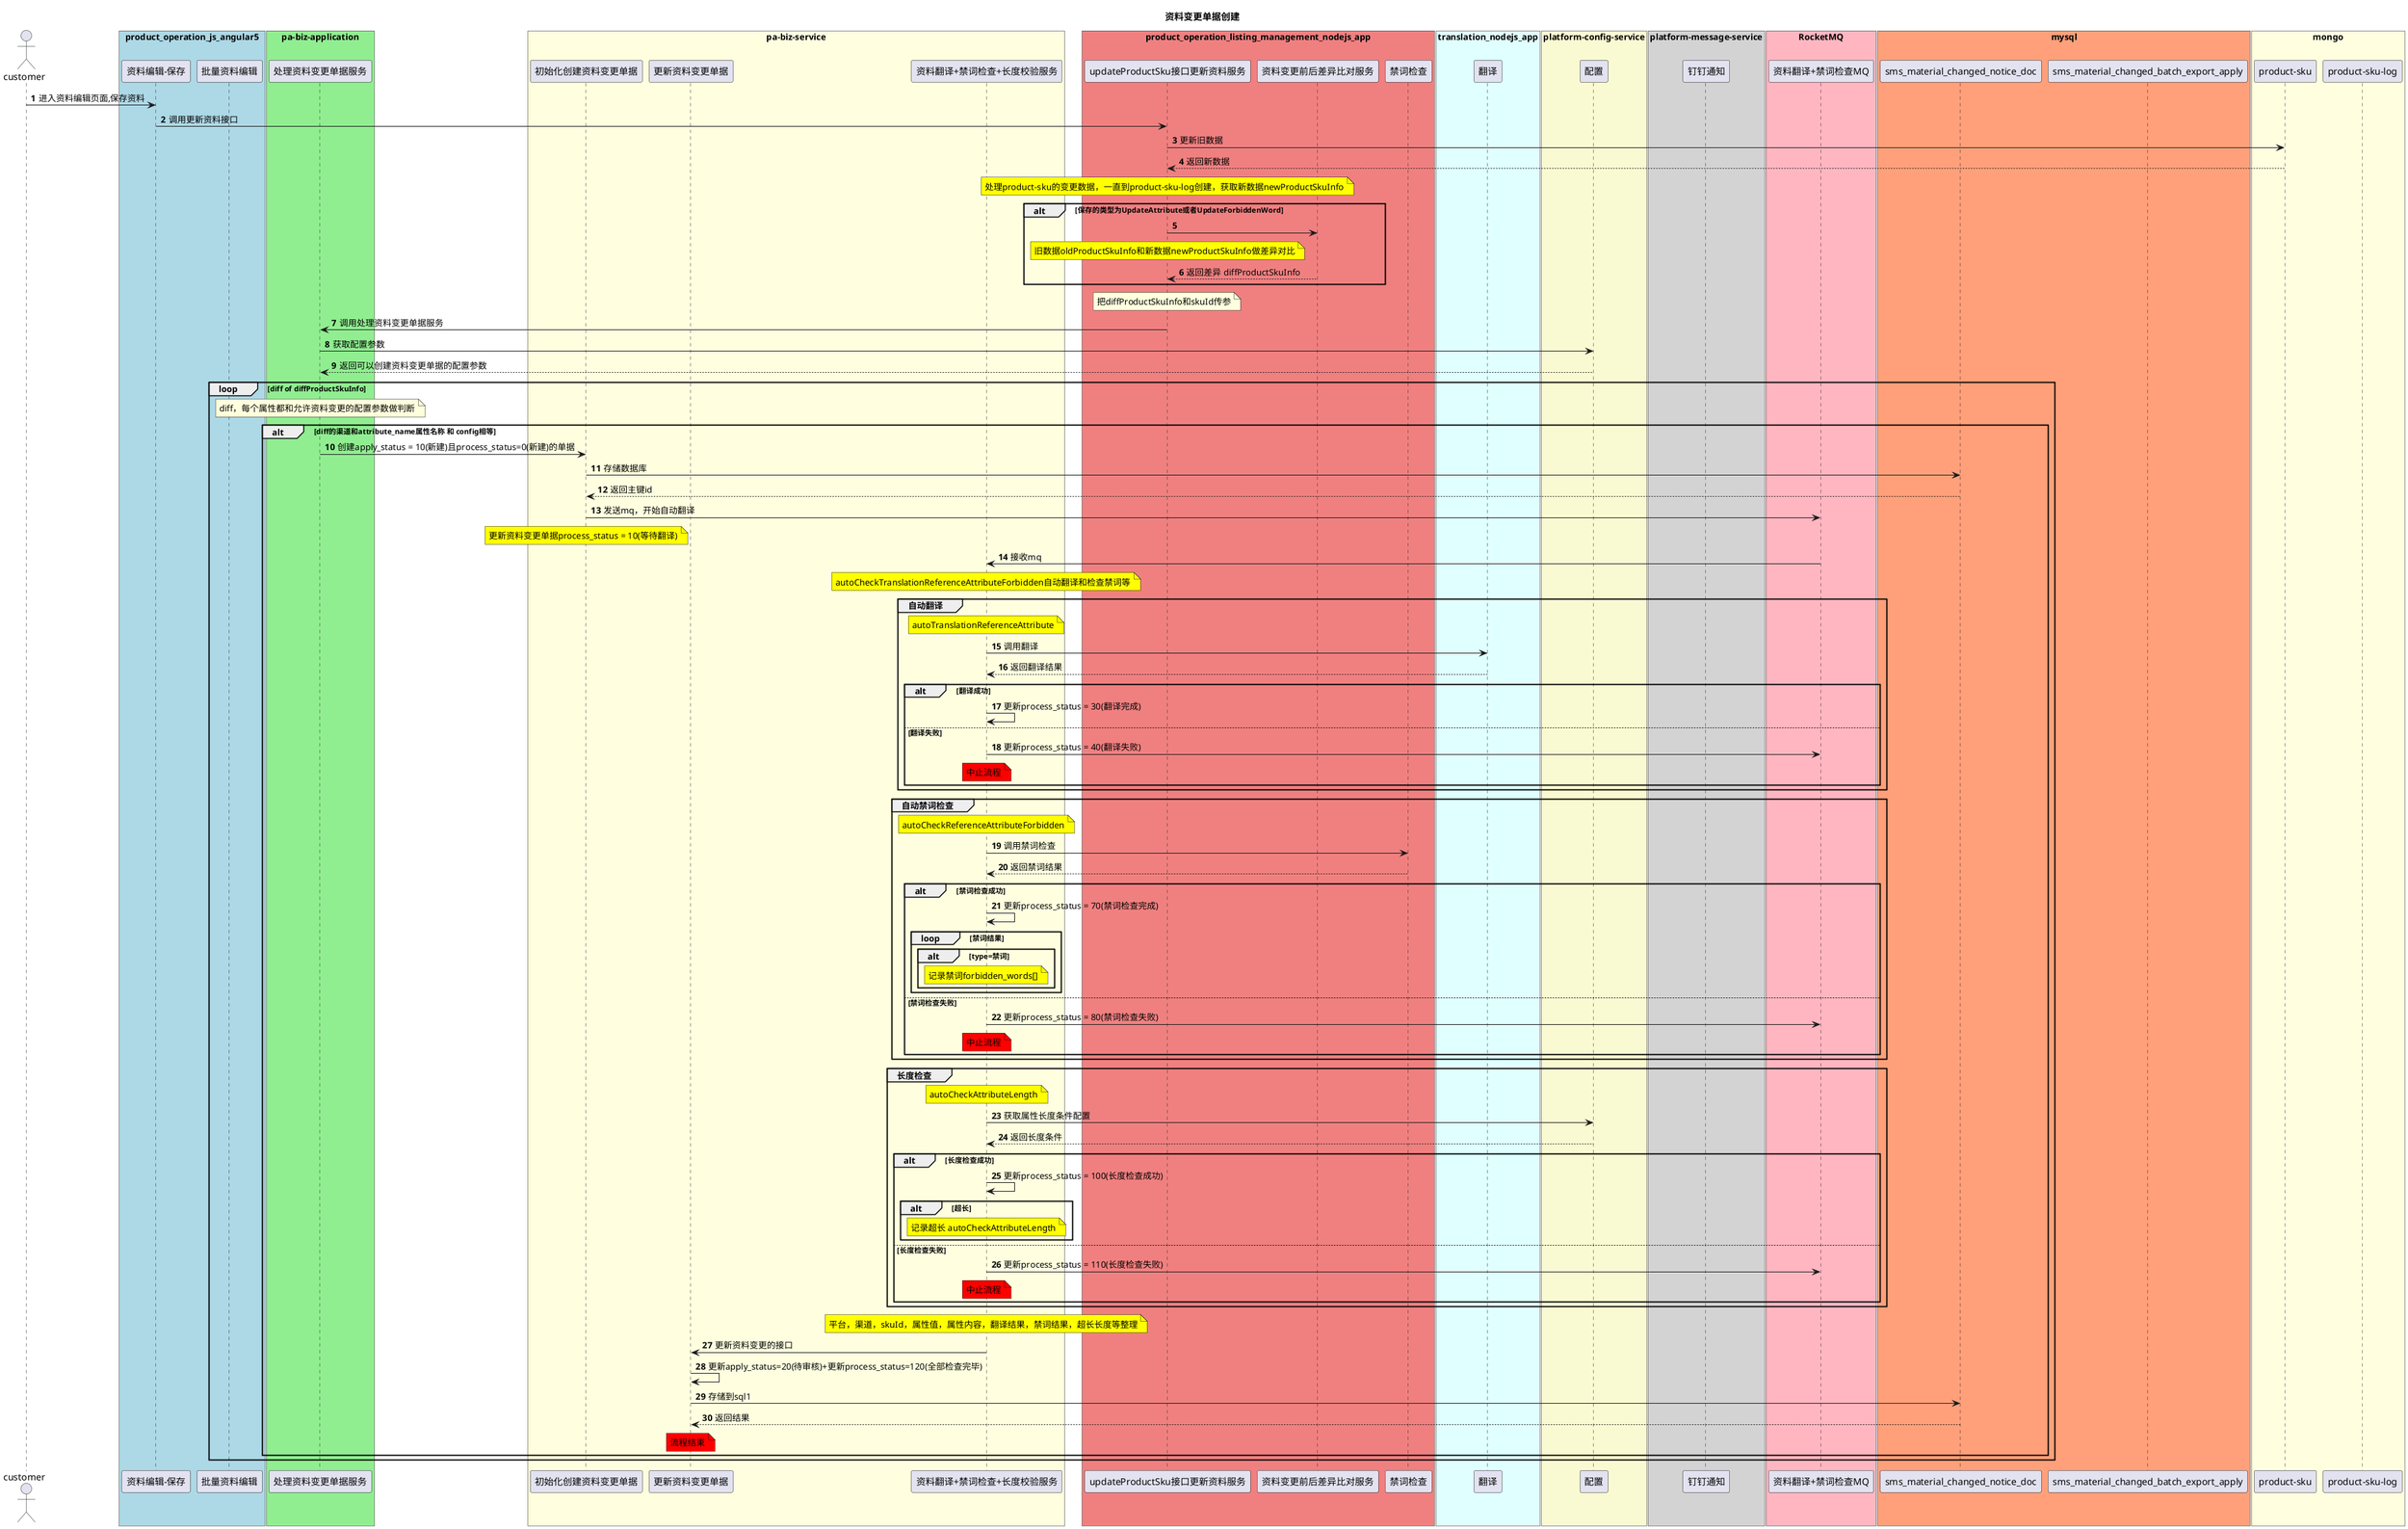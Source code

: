 @startuml
title 资料变更单据创建
autonumber

actor customer

box "product_operation_js_angular5" #LightBlue
    participant page1 as "资料编辑-保存"
    participant page3 as "批量资料编辑"
end box

box "pa-biz-application" #LightGreen
    participant app1 as "处理资料变更单据服务"
end box

box "pa-biz-service" #LightYellow
    participant service1 as "初始化创建资料变更单据"
    participant service2 as "更新资料变更单据"
    participant service3 as "资料翻译+禁词检查+长度校验服务"
end box

box "product_operation_listing_management_nodejs_app" #LightCoral
    participant node1 as "updateProductSku接口更新资料服务"
    participant node2 as "资料变更前后差异比对服务"
    participant node3 as "禁词检查"
end box

box "translation_nodejs_app" #LightCyan
    participant translation as "翻译"
end box

box "platform-config-service" #LightGoldenRodYellow
    participant config1 as "配置"
end box

box "platform-message-service" #LightGray
    participant msg1 as "钉钉通知"
end box

box "RocketMQ" #LightPink
    participant mq1 as "资料翻译+禁词检查MQ"
end box

box "mysql" #LightSalmon
    participant sql1 as "sms_material_changed_notice_doc"
    participant sql2 as "sms_material_changed_batch_export_apply"
end box

box "mongo" #LightYellow
    participant mongo1 as "product-sku"
    participant mongo2 as "product-sku-log"
end box

customer -> page1 : 进入资料编辑页面,保存资料

page1 -> node1 : 调用更新资料接口
node1 -> mongo1 : 更新旧数据
mongo1 --> node1 : 返回新数据
note over node1#yellow: 处理product-sku的变更数据，一直到product-sku-log创建，获取新数据newProductSkuInfo
alt 保存的类型为UpdateAttribute或者UpdateForbiddenWord

node1 -> node2 :
note over node1#yellow: 旧数据oldProductSkuInfo和新数据newProductSkuInfo做差异对比
node2 --> node1 : 返回差异 diffProductSkuInfo
end

note over node1:把diffProductSkuInfo和skuId传参
node1 -> app1 : 调用处理资料变更单据服务
app1 -> config1 : 获取配置参数
config1 --> app1 : 返回可以创建资料变更单据的配置参数

loop diff of diffProductSkuInfo
note over app1:diff，每个属性都和允许资料变更的配置参数做判断
alt diff的渠道和attribute_name属性名称 和 config相等

app1 -> service1 : 创建apply_status = 10(新建)且process_status=0(新建)的单据
service1 -> sql1 : 存储数据库
sql1 --> service1 : 返回主键id
service1 -> mq1 : 发送mq，开始自动翻译
note over service1#yellow:更新资料变更单据process_status = 10(等待翻译)

mq1 -> service3 : 接收mq
note over service3#yellow:autoCheckTranslationReferenceAttributeForbidden自动翻译和检查禁词等

group 自动翻译
note over service3#yellow:autoTranslationReferenceAttribute

service3 -> translation : 调用翻译
translation --> service3 : 返回翻译结果

alt 翻译成功
    service3 -> service3 : 更新process_status = 30(翻译完成)
else 翻译失败
    service3 -> mq1 : 更新process_status = 40(翻译失败)
    note over service3#red:中止流程
end
end

group 自动禁词检查
note over service3#yellow:autoCheckReferenceAttributeForbidden

service3 -> node3 : 调用禁词检查
node3 --> service3 : 返回禁词结果

alt 禁词检查成功
    service3 -> service3 : 更新process_status = 70(禁词检查完成)
    loop 禁词结果
     alt type=禁词
        note over service3#yellow:记录禁词forbidden_words[]
        end

    end
else 禁词检查失败
    service3 -> mq1 : 更新process_status = 80(禁词检查失败)
    note over service3#red:中止流程
end
end

group 长度检查
note over service3#yellow:autoCheckAttributeLength

service3 -> config1 : 获取属性长度条件配置
config1 --> service3 : 返回长度条件

alt 长度检查成功
    service3 -> service3 : 更新process_status = 100(长度检查成功)
    alt 超长
    note over service3#yellow: 记录超长 autoCheckAttributeLength
    end

else 长度检查失败
    service3 -> mq1 : 更新process_status = 110(长度检查失败)
    note over service3#red:中止流程
end
end

note over service3#yellow: 平台，渠道，skuId，属性值，属性内容，翻译结果，禁词结果，超长长度等整理
service3 -> service2 : 更新资料变更的接口
service2 -> service2 : 更新apply_status=20(待审核)+更新process_status=120(全部检查完毕)
service2 -> sql1 : 存储到sql1
sql1 --> service2 : 返回结果


note over service2#red:流程结束













end
end


@enduml
